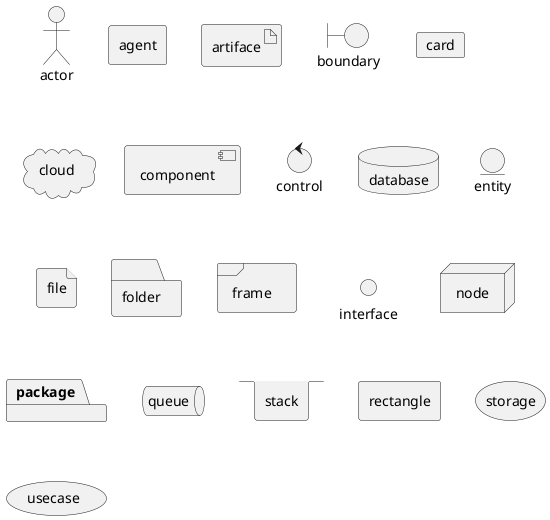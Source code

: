 @startuml
actor actor
agent agent
artifact artiface
boundary boundary
card card
cloud cloud
component component
control control
database database
entity entity
file file
folder folder
frame frame
interface interface
node node
package package
queue queue
stack stack
rectangle rectangle
storage storage
usecase usecase

@enduml